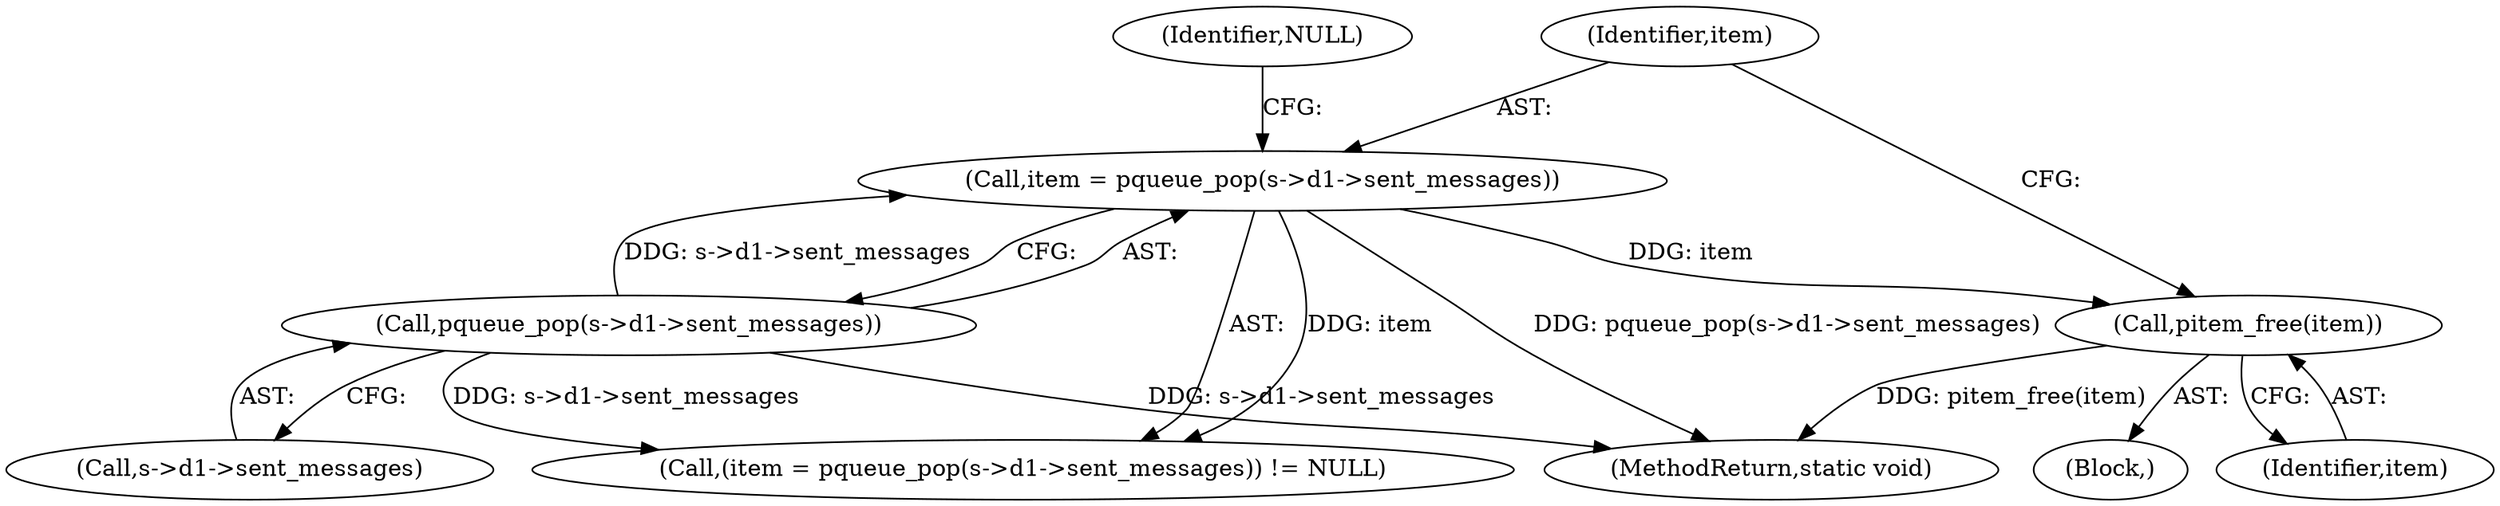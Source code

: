 digraph "0_openssl_470990fee0182566d439ef7e82d1abf18b7085d7@API" {
"1000244" [label="(Call,pitem_free(item))"];
"1000221" [label="(Call,item = pqueue_pop(s->d1->sent_messages))"];
"1000223" [label="(Call,pqueue_pop(s->d1->sent_messages))"];
"1000224" [label="(Call,s->d1->sent_messages)"];
"1000229" [label="(Identifier,NULL)"];
"1000220" [label="(Call,(item = pqueue_pop(s->d1->sent_messages)) != NULL)"];
"1000244" [label="(Call,pitem_free(item))"];
"1000221" [label="(Call,item = pqueue_pop(s->d1->sent_messages))"];
"1000223" [label="(Call,pqueue_pop(s->d1->sent_messages))"];
"1000286" [label="(MethodReturn,static void)"];
"1000230" [label="(Block,)"];
"1000222" [label="(Identifier,item)"];
"1000245" [label="(Identifier,item)"];
"1000244" -> "1000230"  [label="AST: "];
"1000244" -> "1000245"  [label="CFG: "];
"1000245" -> "1000244"  [label="AST: "];
"1000222" -> "1000244"  [label="CFG: "];
"1000244" -> "1000286"  [label="DDG: pitem_free(item)"];
"1000221" -> "1000244"  [label="DDG: item"];
"1000221" -> "1000220"  [label="AST: "];
"1000221" -> "1000223"  [label="CFG: "];
"1000222" -> "1000221"  [label="AST: "];
"1000223" -> "1000221"  [label="AST: "];
"1000229" -> "1000221"  [label="CFG: "];
"1000221" -> "1000286"  [label="DDG: pqueue_pop(s->d1->sent_messages)"];
"1000221" -> "1000220"  [label="DDG: item"];
"1000223" -> "1000221"  [label="DDG: s->d1->sent_messages"];
"1000223" -> "1000224"  [label="CFG: "];
"1000224" -> "1000223"  [label="AST: "];
"1000223" -> "1000286"  [label="DDG: s->d1->sent_messages"];
"1000223" -> "1000220"  [label="DDG: s->d1->sent_messages"];
}
